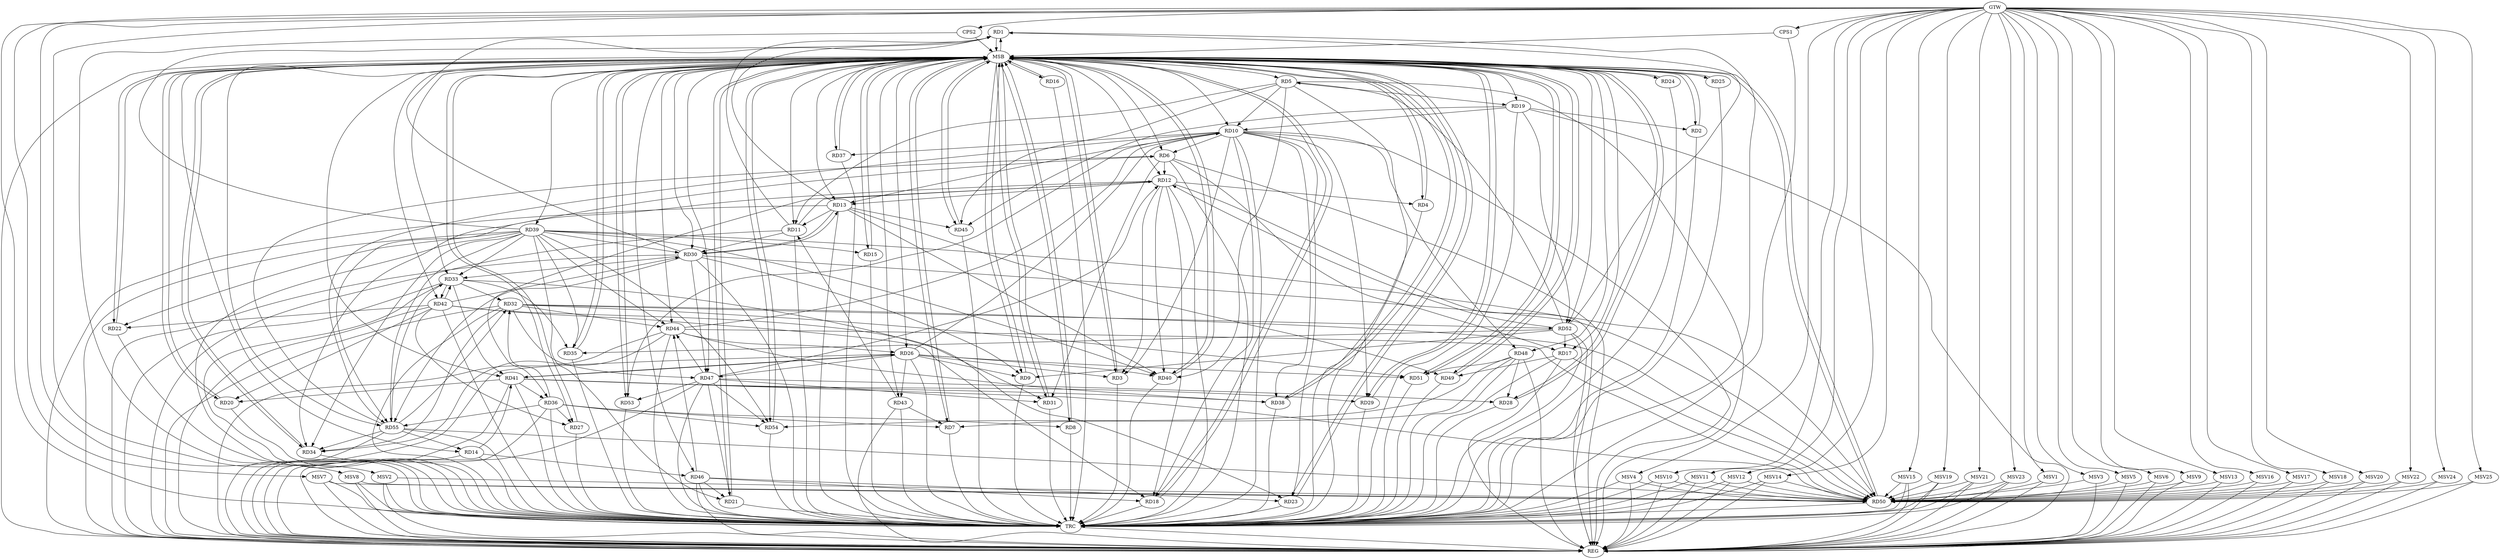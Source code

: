 strict digraph G {
  RD1 [ label="RD1" ];
  RD2 [ label="RD2" ];
  RD3 [ label="RD3" ];
  RD4 [ label="RD4" ];
  RD5 [ label="RD5" ];
  RD6 [ label="RD6" ];
  RD7 [ label="RD7" ];
  RD8 [ label="RD8" ];
  RD9 [ label="RD9" ];
  RD10 [ label="RD10" ];
  RD11 [ label="RD11" ];
  RD12 [ label="RD12" ];
  RD13 [ label="RD13" ];
  RD14 [ label="RD14" ];
  RD15 [ label="RD15" ];
  RD16 [ label="RD16" ];
  RD17 [ label="RD17" ];
  RD18 [ label="RD18" ];
  RD19 [ label="RD19" ];
  RD20 [ label="RD20" ];
  RD21 [ label="RD21" ];
  RD22 [ label="RD22" ];
  RD23 [ label="RD23" ];
  RD24 [ label="RD24" ];
  RD25 [ label="RD25" ];
  RD26 [ label="RD26" ];
  RD27 [ label="RD27" ];
  RD28 [ label="RD28" ];
  RD29 [ label="RD29" ];
  RD30 [ label="RD30" ];
  RD31 [ label="RD31" ];
  RD32 [ label="RD32" ];
  RD33 [ label="RD33" ];
  RD34 [ label="RD34" ];
  RD35 [ label="RD35" ];
  RD36 [ label="RD36" ];
  RD37 [ label="RD37" ];
  RD38 [ label="RD38" ];
  RD39 [ label="RD39" ];
  RD40 [ label="RD40" ];
  RD41 [ label="RD41" ];
  RD42 [ label="RD42" ];
  RD43 [ label="RD43" ];
  RD44 [ label="RD44" ];
  RD45 [ label="RD45" ];
  RD46 [ label="RD46" ];
  RD47 [ label="RD47" ];
  RD48 [ label="RD48" ];
  RD49 [ label="RD49" ];
  RD50 [ label="RD50" ];
  RD51 [ label="RD51" ];
  RD52 [ label="RD52" ];
  RD53 [ label="RD53" ];
  RD54 [ label="RD54" ];
  RD55 [ label="RD55" ];
  CPS1 [ label="CPS1" ];
  CPS2 [ label="CPS2" ];
  GTW [ label="GTW" ];
  REG [ label="REG" ];
  MSB [ label="MSB" ];
  TRC [ label="TRC" ];
  MSV1 [ label="MSV1" ];
  MSV2 [ label="MSV2" ];
  MSV3 [ label="MSV3" ];
  MSV4 [ label="MSV4" ];
  MSV5 [ label="MSV5" ];
  MSV6 [ label="MSV6" ];
  MSV7 [ label="MSV7" ];
  MSV8 [ label="MSV8" ];
  MSV9 [ label="MSV9" ];
  MSV10 [ label="MSV10" ];
  MSV11 [ label="MSV11" ];
  MSV12 [ label="MSV12" ];
  MSV13 [ label="MSV13" ];
  MSV14 [ label="MSV14" ];
  MSV15 [ label="MSV15" ];
  MSV16 [ label="MSV16" ];
  MSV17 [ label="MSV17" ];
  MSV18 [ label="MSV18" ];
  MSV19 [ label="MSV19" ];
  MSV20 [ label="MSV20" ];
  MSV21 [ label="MSV21" ];
  MSV22 [ label="MSV22" ];
  MSV23 [ label="MSV23" ];
  MSV24 [ label="MSV24" ];
  MSV25 [ label="MSV25" ];
  RD11 -> RD1;
  RD13 -> RD1;
  RD30 -> RD1;
  RD39 -> RD1;
  RD52 -> RD1;
  RD19 -> RD2;
  RD10 -> RD3;
  RD12 -> RD3;
  RD26 -> RD3;
  RD12 -> RD4;
  RD5 -> RD10;
  RD5 -> RD11;
  RD5 -> RD19;
  RD5 -> RD40;
  RD5 -> RD45;
  RD52 -> RD5;
  RD10 -> RD6;
  RD6 -> RD12;
  RD6 -> RD17;
  RD6 -> RD31;
  RD6 -> RD34;
  RD55 -> RD6;
  RD36 -> RD7;
  RD43 -> RD7;
  RD48 -> RD7;
  RD36 -> RD8;
  RD26 -> RD9;
  RD30 -> RD9;
  RD52 -> RD9;
  RD10 -> RD13;
  RD10 -> RD18;
  RD19 -> RD10;
  RD10 -> RD23;
  RD26 -> RD10;
  RD10 -> RD29;
  RD10 -> RD37;
  RD10 -> RD38;
  RD44 -> RD10;
  RD10 -> RD48;
  RD10 -> RD53;
  RD10 -> RD55;
  RD11 -> RD12;
  RD13 -> RD11;
  RD11 -> RD30;
  RD43 -> RD11;
  RD12 -> RD13;
  RD12 -> RD18;
  RD12 -> RD36;
  RD12 -> RD40;
  RD47 -> RD12;
  RD52 -> RD12;
  RD12 -> RD55;
  RD13 -> RD30;
  RD30 -> RD13;
  RD13 -> RD40;
  RD13 -> RD45;
  RD13 -> RD49;
  RD14 -> RD41;
  RD14 -> RD46;
  RD55 -> RD14;
  RD39 -> RD15;
  RD17 -> RD49;
  RD17 -> RD50;
  RD52 -> RD17;
  RD42 -> RD18;
  RD46 -> RD18;
  RD19 -> RD45;
  RD19 -> RD52;
  RD41 -> RD20;
  RD42 -> RD20;
  RD39 -> RD21;
  RD46 -> RD21;
  RD47 -> RD21;
  RD39 -> RD22;
  RD42 -> RD22;
  RD42 -> RD23;
  RD46 -> RD23;
  RD26 -> RD40;
  RD26 -> RD41;
  RD41 -> RD26;
  RD26 -> RD43;
  RD44 -> RD26;
  RD26 -> RD47;
  RD26 -> RD51;
  RD36 -> RD27;
  RD42 -> RD27;
  RD47 -> RD28;
  RD48 -> RD28;
  RD41 -> RD29;
  RD30 -> RD33;
  RD39 -> RD30;
  RD42 -> RD30;
  RD30 -> RD47;
  RD30 -> RD50;
  RD30 -> RD55;
  RD33 -> RD31;
  RD47 -> RD31;
  RD33 -> RD32;
  RD32 -> RD34;
  RD36 -> RD32;
  RD32 -> RD44;
  RD32 -> RD47;
  RD32 -> RD50;
  RD32 -> RD51;
  RD32 -> RD52;
  RD55 -> RD32;
  RD33 -> RD35;
  RD39 -> RD33;
  RD33 -> RD41;
  RD33 -> RD42;
  RD42 -> RD33;
  RD55 -> RD33;
  RD39 -> RD34;
  RD44 -> RD34;
  RD55 -> RD34;
  RD39 -> RD35;
  RD52 -> RD35;
  RD41 -> RD36;
  RD36 -> RD54;
  RD36 -> RD55;
  RD41 -> RD38;
  RD44 -> RD38;
  RD39 -> RD40;
  RD39 -> RD44;
  RD39 -> RD50;
  RD39 -> RD54;
  RD39 -> RD55;
  RD41 -> RD50;
  RD46 -> RD44;
  RD47 -> RD44;
  RD44 -> RD50;
  RD47 -> RD53;
  RD47 -> RD54;
  RD48 -> RD51;
  RD48 -> RD54;
  RD55 -> RD50;
  GTW -> CPS1;
  GTW -> CPS2;
  RD5 -> REG;
  RD6 -> REG;
  RD10 -> REG;
  RD11 -> REG;
  RD12 -> REG;
  RD13 -> REG;
  RD14 -> REG;
  RD17 -> REG;
  RD19 -> REG;
  RD26 -> REG;
  RD30 -> REG;
  RD32 -> REG;
  RD33 -> REG;
  RD36 -> REG;
  RD39 -> REG;
  RD41 -> REG;
  RD42 -> REG;
  RD43 -> REG;
  RD44 -> REG;
  RD46 -> REG;
  RD47 -> REG;
  RD48 -> REG;
  RD52 -> REG;
  RD55 -> REG;
  RD1 -> MSB;
  MSB -> RD9;
  MSB -> RD14;
  MSB -> RD17;
  MSB -> RD18;
  MSB -> RD31;
  MSB -> RD40;
  MSB -> RD41;
  MSB -> RD42;
  MSB -> RD51;
  MSB -> REG;
  RD2 -> MSB;
  MSB -> RD6;
  MSB -> RD15;
  MSB -> RD27;
  MSB -> RD50;
  RD3 -> MSB;
  MSB -> RD8;
  MSB -> RD19;
  MSB -> RD34;
  MSB -> RD38;
  MSB -> RD44;
  MSB -> RD47;
  MSB -> RD48;
  MSB -> RD54;
  RD4 -> MSB;
  MSB -> RD23;
  MSB -> RD52;
  MSB -> RD55;
  RD7 -> MSB;
  MSB -> RD12;
  MSB -> RD20;
  MSB -> RD25;
  MSB -> RD26;
  MSB -> RD35;
  MSB -> RD39;
  RD8 -> MSB;
  MSB -> RD5;
  MSB -> RD24;
  MSB -> RD49;
  RD9 -> MSB;
  RD15 -> MSB;
  MSB -> RD10;
  MSB -> RD21;
  MSB -> RD33;
  MSB -> RD43;
  MSB -> RD53;
  RD16 -> MSB;
  RD18 -> MSB;
  MSB -> RD22;
  MSB -> RD45;
  RD20 -> MSB;
  RD21 -> MSB;
  RD22 -> MSB;
  MSB -> RD37;
  RD23 -> MSB;
  MSB -> RD1;
  MSB -> RD29;
  RD24 -> MSB;
  MSB -> RD13;
  MSB -> RD46;
  RD25 -> MSB;
  RD27 -> MSB;
  RD28 -> MSB;
  MSB -> RD2;
  RD29 -> MSB;
  RD31 -> MSB;
  RD34 -> MSB;
  RD35 -> MSB;
  RD37 -> MSB;
  MSB -> RD4;
  RD38 -> MSB;
  MSB -> RD28;
  RD40 -> MSB;
  MSB -> RD7;
  RD45 -> MSB;
  RD49 -> MSB;
  RD50 -> MSB;
  MSB -> RD3;
  MSB -> RD11;
  RD51 -> MSB;
  RD53 -> MSB;
  RD54 -> MSB;
  CPS1 -> MSB;
  MSB -> RD30;
  CPS2 -> MSB;
  MSB -> RD16;
  RD1 -> TRC;
  RD2 -> TRC;
  RD3 -> TRC;
  RD4 -> TRC;
  RD5 -> TRC;
  RD6 -> TRC;
  RD7 -> TRC;
  RD8 -> TRC;
  RD9 -> TRC;
  RD10 -> TRC;
  RD11 -> TRC;
  RD12 -> TRC;
  RD13 -> TRC;
  RD14 -> TRC;
  RD15 -> TRC;
  RD16 -> TRC;
  RD17 -> TRC;
  RD18 -> TRC;
  RD19 -> TRC;
  RD20 -> TRC;
  RD21 -> TRC;
  RD22 -> TRC;
  RD23 -> TRC;
  RD24 -> TRC;
  RD25 -> TRC;
  RD26 -> TRC;
  RD27 -> TRC;
  RD28 -> TRC;
  RD29 -> TRC;
  RD30 -> TRC;
  RD31 -> TRC;
  RD32 -> TRC;
  RD33 -> TRC;
  RD34 -> TRC;
  RD35 -> TRC;
  RD36 -> TRC;
  RD37 -> TRC;
  RD38 -> TRC;
  RD39 -> TRC;
  RD40 -> TRC;
  RD41 -> TRC;
  RD42 -> TRC;
  RD43 -> TRC;
  RD44 -> TRC;
  RD45 -> TRC;
  RD46 -> TRC;
  RD47 -> TRC;
  RD48 -> TRC;
  RD49 -> TRC;
  RD50 -> TRC;
  RD51 -> TRC;
  RD52 -> TRC;
  RD53 -> TRC;
  RD54 -> TRC;
  RD55 -> TRC;
  CPS1 -> TRC;
  CPS2 -> TRC;
  GTW -> TRC;
  TRC -> REG;
  MSV1 -> RD50;
  MSV2 -> RD50;
  GTW -> MSV1;
  MSV1 -> REG;
  GTW -> MSV2;
  MSV2 -> REG;
  MSV2 -> TRC;
  MSV3 -> RD50;
  MSV4 -> RD50;
  MSV5 -> RD50;
  MSV6 -> RD50;
  MSV7 -> RD50;
  GTW -> MSV3;
  MSV3 -> REG;
  GTW -> MSV4;
  MSV4 -> REG;
  MSV4 -> TRC;
  GTW -> MSV5;
  MSV5 -> REG;
  GTW -> MSV6;
  MSV6 -> REG;
  GTW -> MSV7;
  MSV7 -> REG;
  MSV7 -> TRC;
  MSV8 -> RD50;
  MSV9 -> RD50;
  GTW -> MSV8;
  MSV8 -> REG;
  MSV8 -> TRC;
  GTW -> MSV9;
  MSV9 -> REG;
  MSV10 -> RD50;
  MSV11 -> RD50;
  MSV12 -> RD50;
  MSV13 -> RD50;
  MSV14 -> RD50;
  MSV15 -> RD50;
  MSV16 -> RD50;
  MSV17 -> RD50;
  MSV18 -> RD50;
  MSV19 -> RD50;
  GTW -> MSV10;
  MSV10 -> REG;
  MSV10 -> TRC;
  GTW -> MSV11;
  MSV11 -> REG;
  MSV11 -> TRC;
  GTW -> MSV12;
  MSV12 -> REG;
  MSV12 -> TRC;
  GTW -> MSV13;
  MSV13 -> REG;
  GTW -> MSV14;
  MSV14 -> REG;
  MSV14 -> TRC;
  GTW -> MSV15;
  MSV15 -> REG;
  MSV15 -> TRC;
  GTW -> MSV16;
  MSV16 -> REG;
  GTW -> MSV17;
  MSV17 -> REG;
  GTW -> MSV18;
  MSV18 -> REG;
  GTW -> MSV19;
  MSV19 -> REG;
  MSV19 -> TRC;
  MSV20 -> RD50;
  MSV21 -> RD50;
  GTW -> MSV20;
  MSV20 -> REG;
  GTW -> MSV21;
  MSV21 -> REG;
  MSV21 -> TRC;
  MSV22 -> RD50;
  GTW -> MSV22;
  MSV22 -> REG;
  MSV23 -> RD50;
  MSV24 -> RD50;
  MSV25 -> RD50;
  GTW -> MSV23;
  MSV23 -> REG;
  MSV23 -> TRC;
  GTW -> MSV24;
  MSV24 -> REG;
  GTW -> MSV25;
  MSV25 -> REG;
}
